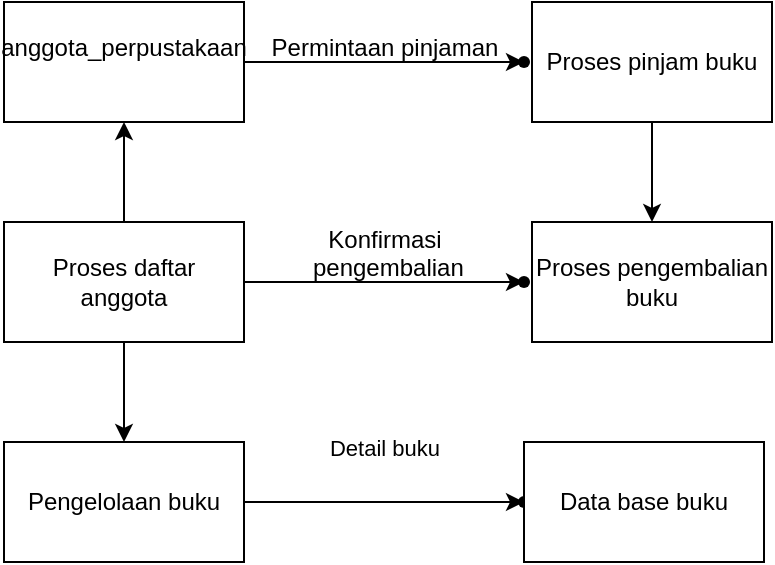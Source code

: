 <mxfile version="24.7.17">
  <diagram name="Halaman-1" id="IxyqmZACcPEmtfFFvU-A">
    <mxGraphModel dx="1034" dy="412" grid="1" gridSize="10" guides="1" tooltips="1" connect="1" arrows="1" fold="1" page="1" pageScale="1" pageWidth="827" pageHeight="1169" math="0" shadow="0">
      <root>
        <mxCell id="0" />
        <mxCell id="1" parent="0" />
        <mxCell id="g2tbcCET-_Aqp_5yz8-U-4" value="" style="edgeStyle=orthogonalEdgeStyle;rounded=0;orthogonalLoop=1;jettySize=auto;html=1;" edge="1" parent="1" source="g2tbcCET-_Aqp_5yz8-U-2" target="g2tbcCET-_Aqp_5yz8-U-3">
          <mxGeometry relative="1" as="geometry" />
        </mxCell>
        <mxCell id="g2tbcCET-_Aqp_5yz8-U-2" value="anggota_perpustakaan&lt;div&gt;&lt;br&gt;&lt;/div&gt;" style="rounded=0;whiteSpace=wrap;html=1;" vertex="1" parent="1">
          <mxGeometry x="30" y="40" width="120" height="60" as="geometry" />
        </mxCell>
        <mxCell id="g2tbcCET-_Aqp_5yz8-U-3" value="" style="shape=waypoint;sketch=0;size=6;pointerEvents=1;points=[];fillColor=default;resizable=0;rotatable=0;perimeter=centerPerimeter;snapToPoint=1;rounded=0;" vertex="1" parent="1">
          <mxGeometry x="280" y="60" width="20" height="20" as="geometry" />
        </mxCell>
        <mxCell id="g2tbcCET-_Aqp_5yz8-U-27" value="" style="edgeStyle=orthogonalEdgeStyle;rounded=0;orthogonalLoop=1;jettySize=auto;html=1;" edge="1" parent="1" source="g2tbcCET-_Aqp_5yz8-U-5" target="g2tbcCET-_Aqp_5yz8-U-14">
          <mxGeometry relative="1" as="geometry" />
        </mxCell>
        <mxCell id="g2tbcCET-_Aqp_5yz8-U-5" value="Proses pinjam buku" style="whiteSpace=wrap;html=1;sketch=0;pointerEvents=1;resizable=0;rounded=0;" vertex="1" parent="1">
          <mxGeometry x="294" y="40" width="120" height="60" as="geometry" />
        </mxCell>
        <mxCell id="g2tbcCET-_Aqp_5yz8-U-7" value="Permintaan pinjaman" style="text;html=1;align=center;verticalAlign=middle;resizable=0;points=[];autosize=1;strokeColor=none;fillColor=none;" vertex="1" parent="1">
          <mxGeometry x="150" y="48" width="140" height="30" as="geometry" />
        </mxCell>
        <mxCell id="g2tbcCET-_Aqp_5yz8-U-9" value="" style="edgeStyle=orthogonalEdgeStyle;rounded=0;orthogonalLoop=1;jettySize=auto;html=1;" edge="1" parent="1" source="g2tbcCET-_Aqp_5yz8-U-8" target="g2tbcCET-_Aqp_5yz8-U-2">
          <mxGeometry relative="1" as="geometry" />
        </mxCell>
        <mxCell id="g2tbcCET-_Aqp_5yz8-U-11" value="" style="edgeStyle=orthogonalEdgeStyle;rounded=0;orthogonalLoop=1;jettySize=auto;html=1;" edge="1" parent="1" source="g2tbcCET-_Aqp_5yz8-U-8" target="g2tbcCET-_Aqp_5yz8-U-10">
          <mxGeometry relative="1" as="geometry" />
        </mxCell>
        <mxCell id="g2tbcCET-_Aqp_5yz8-U-13" value="" style="edgeStyle=orthogonalEdgeStyle;rounded=0;orthogonalLoop=1;jettySize=auto;html=1;" edge="1" parent="1" source="g2tbcCET-_Aqp_5yz8-U-8" target="g2tbcCET-_Aqp_5yz8-U-12">
          <mxGeometry relative="1" as="geometry" />
        </mxCell>
        <mxCell id="g2tbcCET-_Aqp_5yz8-U-8" value="Proses daftar anggota" style="rounded=0;whiteSpace=wrap;html=1;" vertex="1" parent="1">
          <mxGeometry x="30" y="150" width="120" height="60" as="geometry" />
        </mxCell>
        <mxCell id="g2tbcCET-_Aqp_5yz8-U-18" value="" style="edgeStyle=orthogonalEdgeStyle;rounded=0;orthogonalLoop=1;jettySize=auto;html=1;" edge="1" parent="1" source="g2tbcCET-_Aqp_5yz8-U-10" target="g2tbcCET-_Aqp_5yz8-U-17">
          <mxGeometry relative="1" as="geometry" />
        </mxCell>
        <mxCell id="g2tbcCET-_Aqp_5yz8-U-26" value="Detail buku&lt;div&gt;&lt;br&gt;&lt;/div&gt;" style="edgeLabel;html=1;align=center;verticalAlign=middle;resizable=0;points=[];" vertex="1" connectable="0" parent="g2tbcCET-_Aqp_5yz8-U-18">
          <mxGeometry x="-0.148" y="9" relative="1" as="geometry">
            <mxPoint x="10" y="-11" as="offset" />
          </mxGeometry>
        </mxCell>
        <mxCell id="g2tbcCET-_Aqp_5yz8-U-10" value="Pengelolaan buku" style="rounded=0;whiteSpace=wrap;html=1;" vertex="1" parent="1">
          <mxGeometry x="30" y="260" width="120" height="60" as="geometry" />
        </mxCell>
        <mxCell id="g2tbcCET-_Aqp_5yz8-U-12" value="" style="shape=waypoint;sketch=0;size=6;pointerEvents=1;points=[];fillColor=default;resizable=0;rotatable=0;perimeter=centerPerimeter;snapToPoint=1;rounded=0;" vertex="1" parent="1">
          <mxGeometry x="280" y="170" width="20" height="20" as="geometry" />
        </mxCell>
        <mxCell id="g2tbcCET-_Aqp_5yz8-U-14" value="Proses pengembalian&lt;div&gt;buku&lt;/div&gt;" style="whiteSpace=wrap;html=1;sketch=0;pointerEvents=1;resizable=0;rounded=0;" vertex="1" parent="1">
          <mxGeometry x="294" y="150" width="120" height="60" as="geometry" />
        </mxCell>
        <mxCell id="g2tbcCET-_Aqp_5yz8-U-16" value="Konfirmasi&lt;div&gt;&amp;nbsp;pengembalian&lt;div&gt;&lt;br&gt;&lt;/div&gt;&lt;/div&gt;" style="text;html=1;align=center;verticalAlign=middle;resizable=0;points=[];autosize=1;strokeColor=none;fillColor=none;" vertex="1" parent="1">
          <mxGeometry x="170" y="143" width="100" height="60" as="geometry" />
        </mxCell>
        <mxCell id="g2tbcCET-_Aqp_5yz8-U-17" value="" style="shape=waypoint;sketch=0;size=6;pointerEvents=1;points=[];fillColor=default;resizable=0;rotatable=0;perimeter=centerPerimeter;snapToPoint=1;rounded=0;" vertex="1" parent="1">
          <mxGeometry x="280" y="280" width="20" height="20" as="geometry" />
        </mxCell>
        <mxCell id="g2tbcCET-_Aqp_5yz8-U-19" value="Data base buku" style="whiteSpace=wrap;html=1;sketch=0;pointerEvents=1;resizable=0;rounded=0;" vertex="1" parent="1">
          <mxGeometry x="290" y="260" width="120" height="60" as="geometry" />
        </mxCell>
      </root>
    </mxGraphModel>
  </diagram>
</mxfile>
